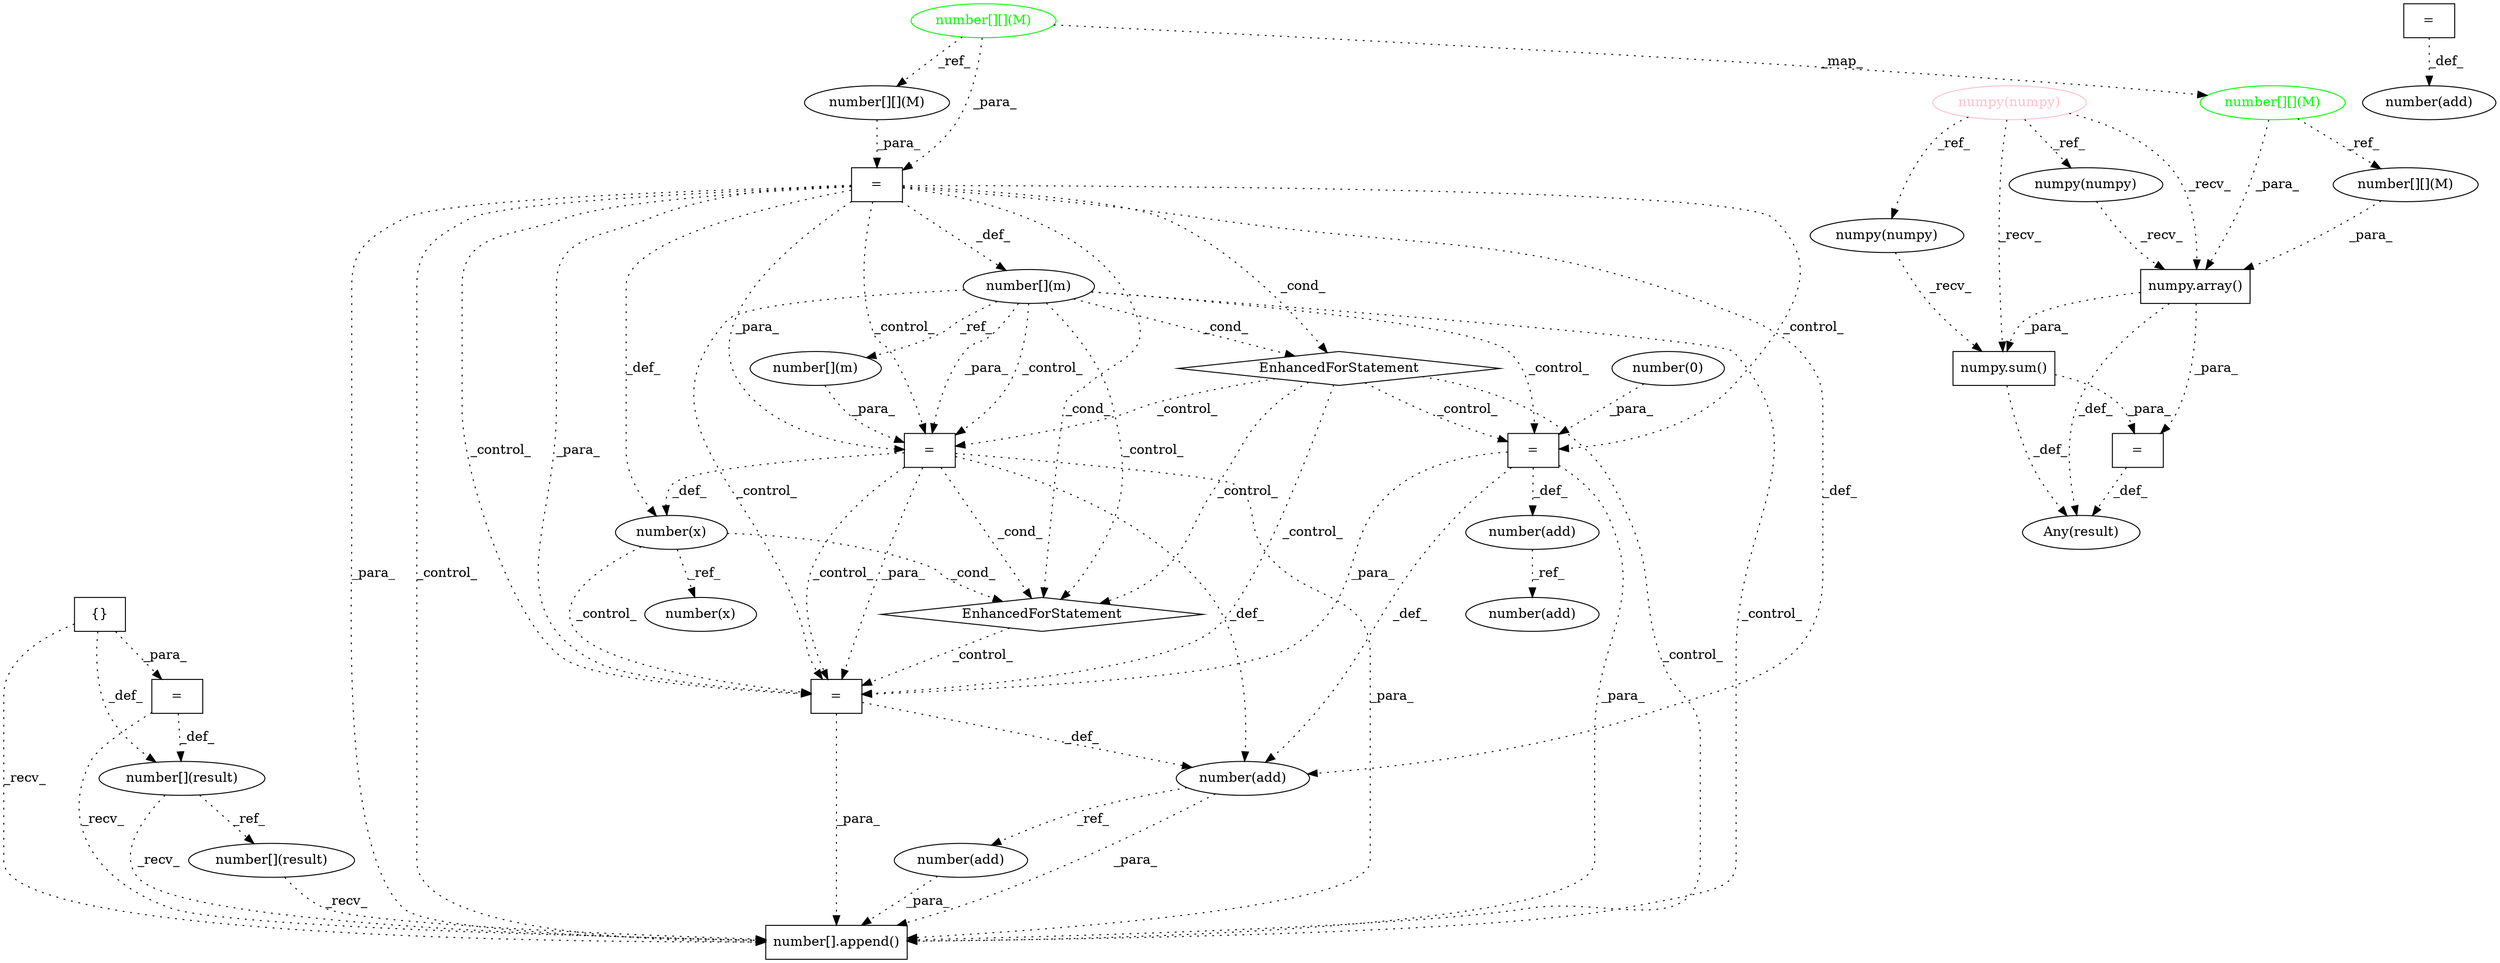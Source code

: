 digraph G {
1 [label="=" shape=box]
2 [label="=" shape=box]
3 [label="number[](m)" shape=ellipse]
4 [label="numpy.sum()" shape=box]
5 [label="=" shape=box]
6 [label="number[].append()" shape=box]
7 [label="number[][](M)" shape=ellipse color=green fontcolor=green]
8 [label="numpy(numpy)" shape=ellipse]
9 [label="number(add)" shape=ellipse]
10 [label="number[](result)" shape=ellipse]
11 [label="number(add)" shape=ellipse]
12 [label="numpy.array()" shape=box]
13 [label="EnhancedForStatement" shape=diamond]
14 [label="EnhancedForStatement" shape=diamond]
15 [label="number(add)" shape=ellipse]
16 [label="number(add)" shape=ellipse]
17 [label="number(x)" shape=ellipse]
18 [label="numpy(numpy)" shape=ellipse]
19 [label="numpy(numpy)" shape=ellipse color=pink fontcolor=pink]
20 [label="number[][](M)" shape=ellipse]
21 [label="=" shape=box]
22 [label="{}" shape=box]
23 [label="number[][](M)" shape=ellipse color=green fontcolor=green]
24 [label="=" shape=box]
25 [label="number(0)" shape=ellipse]
26 [label="=" shape=box]
27 [label="number(add)" shape=ellipse]
28 [label="number[][](M)" shape=ellipse]
29 [label="number(x)" shape=ellipse]
30 [label="number[](m)" shape=ellipse]
31 [label="number[](result)" shape=ellipse]
32 [label="Any(result)" shape=ellipse]
33 [label="=" shape=box]
14 -> 1 [label="_control_" style=dotted];
3 -> 1 [label="_para_" style=dotted];
30 -> 1 [label="_para_" style=dotted];
21 -> 1 [label="_para_" style=dotted];
30 -> 1 [label="_control_" style=dotted];
21 -> 1 [label="_control_" style=dotted];
22 -> 2 [label="_para_" style=dotted];
30 -> 3 [label="_ref_" style=dotted];
18 -> 4 [label="_recv_" style=dotted];
19 -> 4 [label="_recv_" style=dotted];
12 -> 4 [label="_para_" style=dotted];
13 -> 5 [label="_control_" style=dotted];
26 -> 5 [label="_para_" style=dotted];
1 -> 5 [label="_para_" style=dotted];
21 -> 5 [label="_para_" style=dotted];
14 -> 5 [label="_control_" style=dotted];
29 -> 5 [label="_control_" style=dotted];
1 -> 5 [label="_control_" style=dotted];
21 -> 5 [label="_control_" style=dotted];
30 -> 5 [label="_control_" style=dotted];
14 -> 6 [label="_control_" style=dotted];
31 -> 6 [label="_recv_" style=dotted];
11 -> 6 [label="_para_" style=dotted];
10 -> 6 [label="_recv_" style=dotted];
2 -> 6 [label="_recv_" style=dotted];
22 -> 6 [label="_recv_" style=dotted];
15 -> 6 [label="_para_" style=dotted];
5 -> 6 [label="_para_" style=dotted];
26 -> 6 [label="_para_" style=dotted];
1 -> 6 [label="_para_" style=dotted];
21 -> 6 [label="_para_" style=dotted];
30 -> 6 [label="_control_" style=dotted];
21 -> 6 [label="_control_" style=dotted];
23 -> 7 [label="_map_" style=dotted];
19 -> 8 [label="_ref_" style=dotted];
33 -> 9 [label="_def_" style=dotted];
2 -> 10 [label="_def_" style=dotted];
22 -> 10 [label="_def_" style=dotted];
15 -> 11 [label="_ref_" style=dotted];
8 -> 12 [label="_recv_" style=dotted];
28 -> 12 [label="_para_" style=dotted];
19 -> 12 [label="_recv_" style=dotted];
7 -> 12 [label="_para_" style=dotted];
14 -> 13 [label="_control_" style=dotted];
29 -> 13 [label="_cond_" style=dotted];
1 -> 13 [label="_cond_" style=dotted];
21 -> 13 [label="_cond_" style=dotted];
30 -> 13 [label="_control_" style=dotted];
30 -> 14 [label="_cond_" style=dotted];
21 -> 14 [label="_cond_" style=dotted];
5 -> 15 [label="_def_" style=dotted];
26 -> 15 [label="_def_" style=dotted];
1 -> 15 [label="_def_" style=dotted];
21 -> 15 [label="_def_" style=dotted];
27 -> 16 [label="_ref_" style=dotted];
29 -> 17 [label="_ref_" style=dotted];
19 -> 18 [label="_ref_" style=dotted];
23 -> 20 [label="_ref_" style=dotted];
20 -> 21 [label="_para_" style=dotted];
23 -> 21 [label="_para_" style=dotted];
4 -> 24 [label="_para_" style=dotted];
12 -> 24 [label="_para_" style=dotted];
14 -> 26 [label="_control_" style=dotted];
25 -> 26 [label="_para_" style=dotted];
30 -> 26 [label="_control_" style=dotted];
21 -> 26 [label="_control_" style=dotted];
26 -> 27 [label="_def_" style=dotted];
7 -> 28 [label="_ref_" style=dotted];
1 -> 29 [label="_def_" style=dotted];
21 -> 29 [label="_def_" style=dotted];
21 -> 30 [label="_def_" style=dotted];
10 -> 31 [label="_ref_" style=dotted];
24 -> 32 [label="_def_" style=dotted];
4 -> 32 [label="_def_" style=dotted];
12 -> 32 [label="_def_" style=dotted];
}